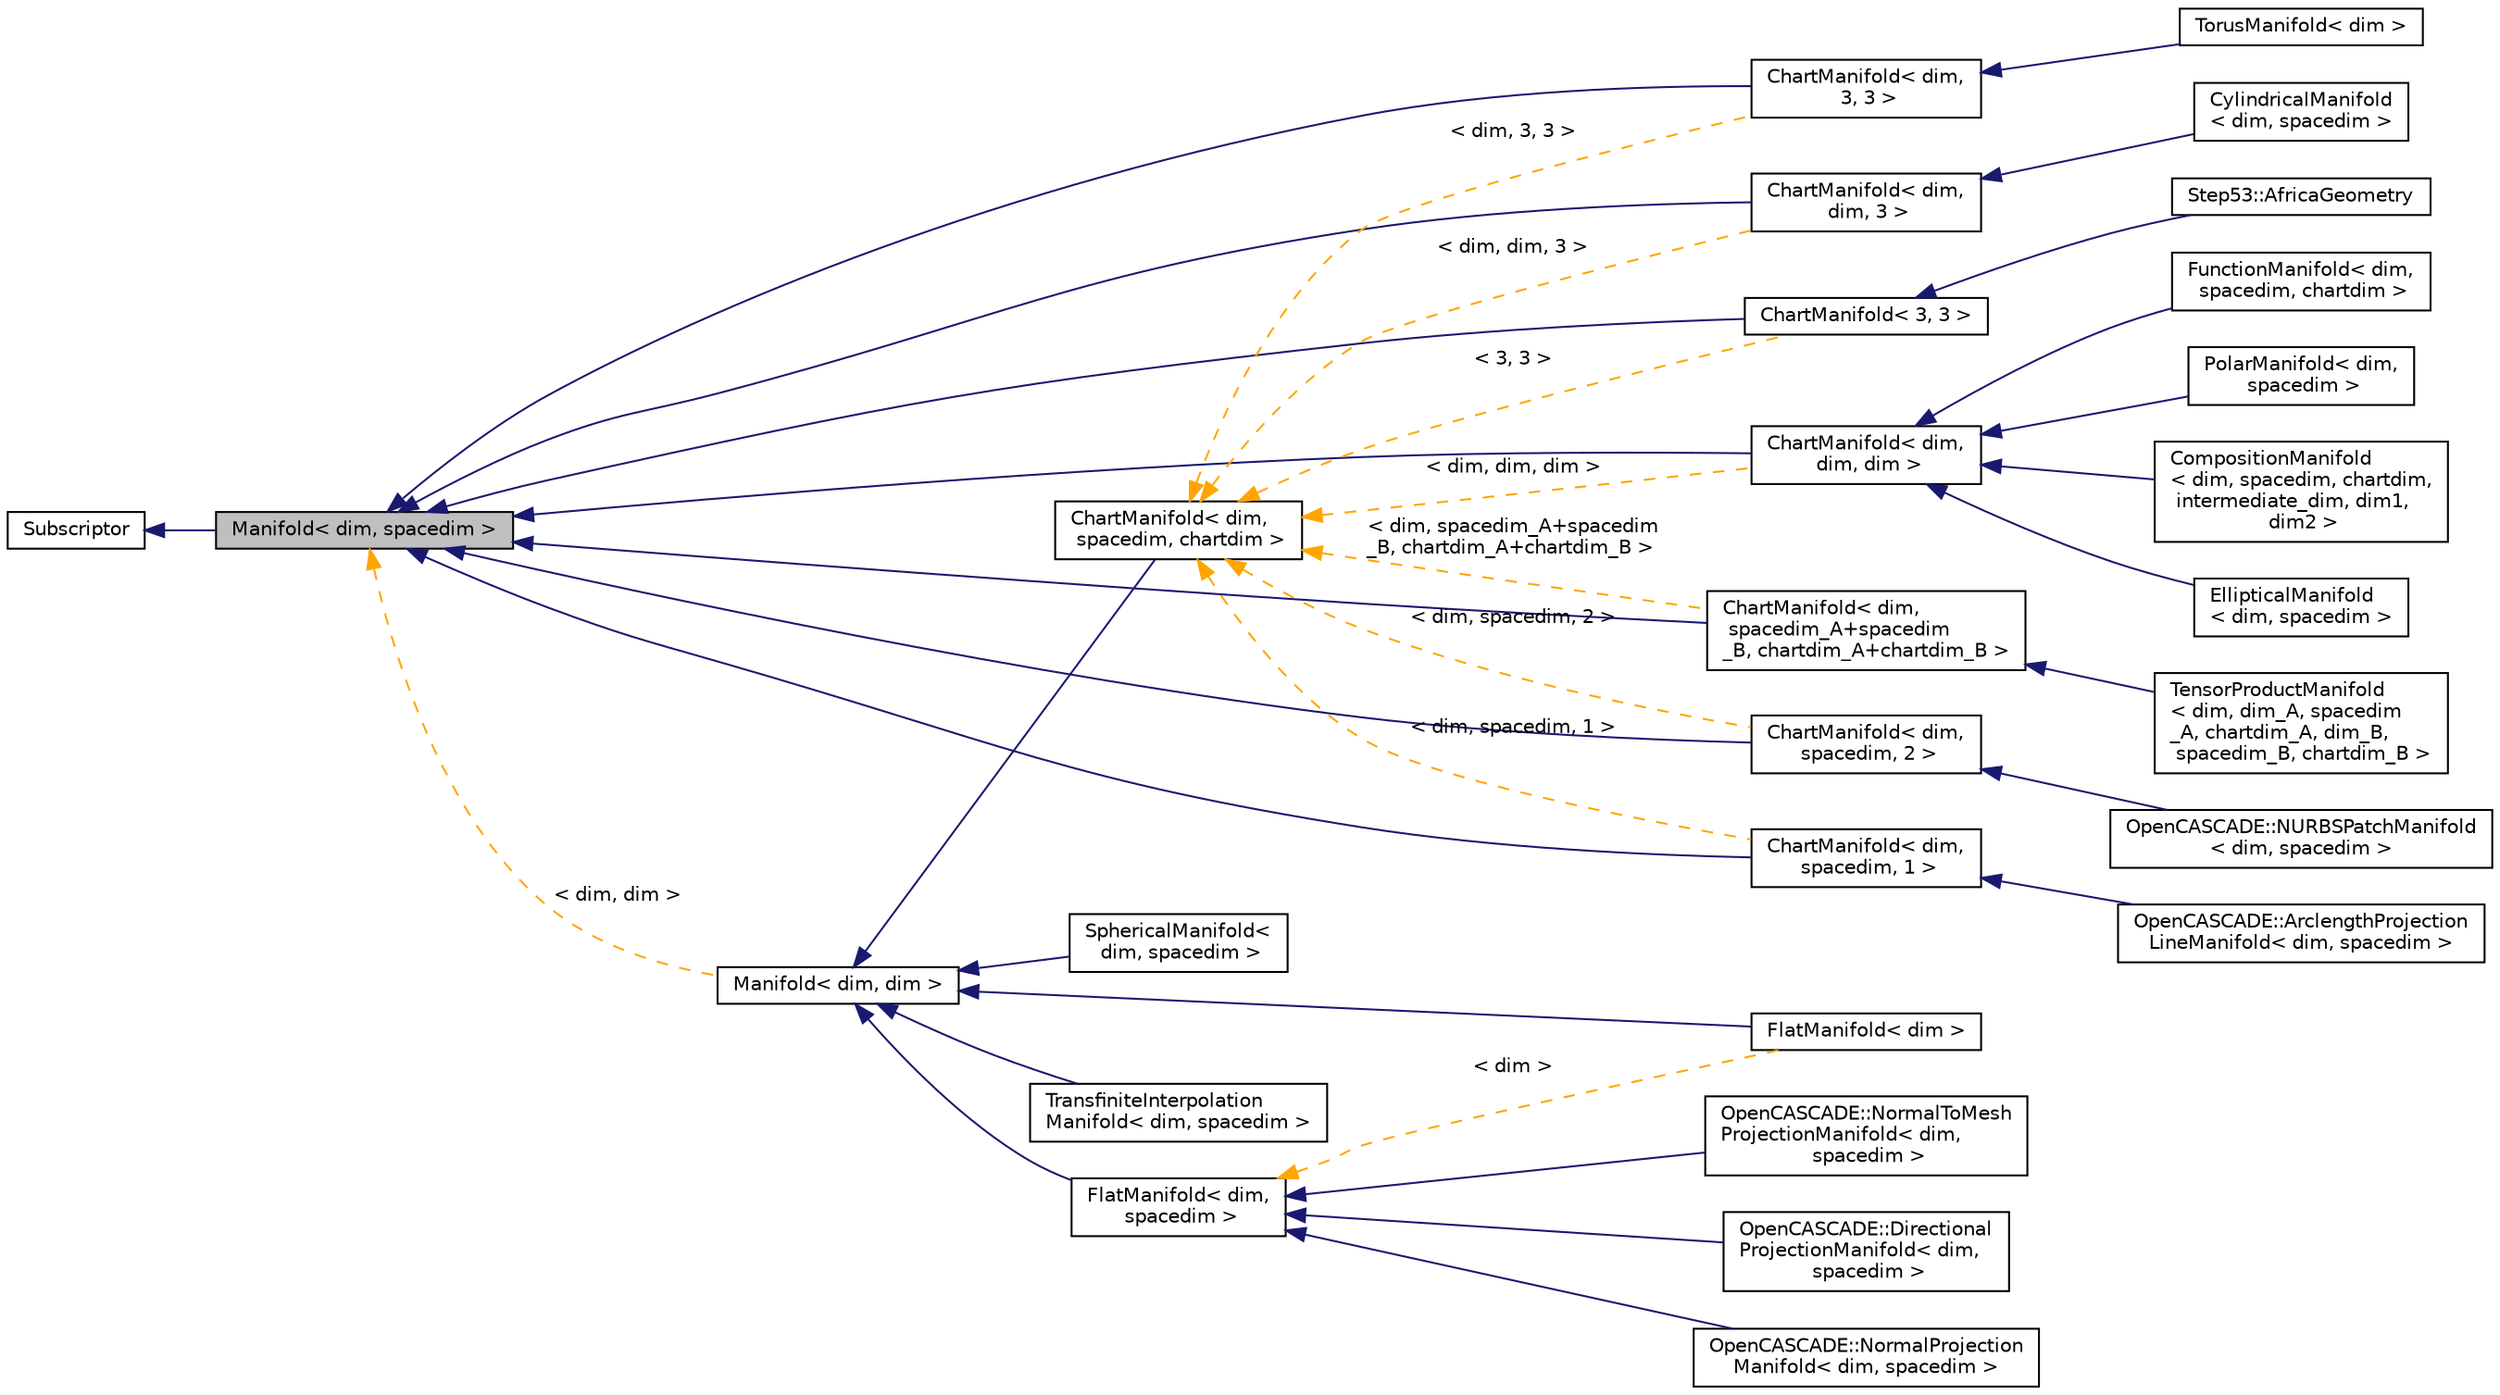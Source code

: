 digraph "Manifold&lt; dim, spacedim &gt;"
{
 // LATEX_PDF_SIZE
  edge [fontname="Helvetica",fontsize="10",labelfontname="Helvetica",labelfontsize="10"];
  node [fontname="Helvetica",fontsize="10",shape=record];
  rankdir="LR";
  Node1 [label="Manifold\< dim, spacedim \>",height=0.2,width=0.4,color="black", fillcolor="grey75", style="filled", fontcolor="black",tooltip=" "];
  Node2 -> Node1 [dir="back",color="midnightblue",fontsize="10",style="solid",fontname="Helvetica"];
  Node2 [label="Subscriptor",height=0.2,width=0.4,color="black", fillcolor="white", style="filled",URL="$classSubscriptor.html",tooltip=" "];
  Node1 -> Node3 [dir="back",color="midnightblue",fontsize="10",style="solid",fontname="Helvetica"];
  Node3 [label="ChartManifold\< 3, 3 \>",height=0.2,width=0.4,color="black", fillcolor="white", style="filled",URL="$classChartManifold.html",tooltip=" "];
  Node3 -> Node4 [dir="back",color="midnightblue",fontsize="10",style="solid",fontname="Helvetica"];
  Node4 [label="Step53::AfricaGeometry",height=0.2,width=0.4,color="black", fillcolor="white", style="filled",URL="$classStep53_1_1AfricaGeometry.html",tooltip=" "];
  Node1 -> Node5 [dir="back",color="midnightblue",fontsize="10",style="solid",fontname="Helvetica"];
  Node5 [label="ChartManifold\< dim,\l 3, 3 \>",height=0.2,width=0.4,color="black", fillcolor="white", style="filled",URL="$classChartManifold.html",tooltip=" "];
  Node5 -> Node6 [dir="back",color="midnightblue",fontsize="10",style="solid",fontname="Helvetica"];
  Node6 [label="TorusManifold\< dim \>",height=0.2,width=0.4,color="black", fillcolor="white", style="filled",URL="$classTorusManifold.html",tooltip=" "];
  Node1 -> Node7 [dir="back",color="midnightblue",fontsize="10",style="solid",fontname="Helvetica"];
  Node7 [label="ChartManifold\< dim,\l dim, 3 \>",height=0.2,width=0.4,color="black", fillcolor="white", style="filled",URL="$classChartManifold.html",tooltip=" "];
  Node7 -> Node8 [dir="back",color="midnightblue",fontsize="10",style="solid",fontname="Helvetica"];
  Node8 [label="CylindricalManifold\l\< dim, spacedim \>",height=0.2,width=0.4,color="black", fillcolor="white", style="filled",URL="$classCylindricalManifold.html",tooltip=" "];
  Node1 -> Node9 [dir="back",color="midnightblue",fontsize="10",style="solid",fontname="Helvetica"];
  Node9 [label="ChartManifold\< dim,\l dim, dim \>",height=0.2,width=0.4,color="black", fillcolor="white", style="filled",URL="$classChartManifold.html",tooltip=" "];
  Node9 -> Node10 [dir="back",color="midnightblue",fontsize="10",style="solid",fontname="Helvetica"];
  Node10 [label="CompositionManifold\l\< dim, spacedim, chartdim,\l intermediate_dim, dim1,\l dim2 \>",height=0.2,width=0.4,color="black", fillcolor="white", style="filled",URL="$classCompositionManifold.html",tooltip=" "];
  Node9 -> Node11 [dir="back",color="midnightblue",fontsize="10",style="solid",fontname="Helvetica"];
  Node11 [label="EllipticalManifold\l\< dim, spacedim \>",height=0.2,width=0.4,color="black", fillcolor="white", style="filled",URL="$classEllipticalManifold.html",tooltip=" "];
  Node9 -> Node12 [dir="back",color="midnightblue",fontsize="10",style="solid",fontname="Helvetica"];
  Node12 [label="FunctionManifold\< dim,\l spacedim, chartdim \>",height=0.2,width=0.4,color="black", fillcolor="white", style="filled",URL="$classFunctionManifold.html",tooltip=" "];
  Node9 -> Node13 [dir="back",color="midnightblue",fontsize="10",style="solid",fontname="Helvetica"];
  Node13 [label="PolarManifold\< dim,\l spacedim \>",height=0.2,width=0.4,color="black", fillcolor="white", style="filled",URL="$classPolarManifold.html",tooltip=" "];
  Node1 -> Node14 [dir="back",color="midnightblue",fontsize="10",style="solid",fontname="Helvetica"];
  Node14 [label="ChartManifold\< dim,\l spacedim, 1 \>",height=0.2,width=0.4,color="black", fillcolor="white", style="filled",URL="$classChartManifold.html",tooltip=" "];
  Node14 -> Node15 [dir="back",color="midnightblue",fontsize="10",style="solid",fontname="Helvetica"];
  Node15 [label="OpenCASCADE::ArclengthProjection\lLineManifold\< dim, spacedim \>",height=0.2,width=0.4,color="black", fillcolor="white", style="filled",URL="$classOpenCASCADE_1_1ArclengthProjectionLineManifold.html",tooltip=" "];
  Node1 -> Node16 [dir="back",color="midnightblue",fontsize="10",style="solid",fontname="Helvetica"];
  Node16 [label="ChartManifold\< dim,\l spacedim, 2 \>",height=0.2,width=0.4,color="black", fillcolor="white", style="filled",URL="$classChartManifold.html",tooltip=" "];
  Node16 -> Node17 [dir="back",color="midnightblue",fontsize="10",style="solid",fontname="Helvetica"];
  Node17 [label="OpenCASCADE::NURBSPatchManifold\l\< dim, spacedim \>",height=0.2,width=0.4,color="black", fillcolor="white", style="filled",URL="$classOpenCASCADE_1_1NURBSPatchManifold.html",tooltip=" "];
  Node1 -> Node18 [dir="back",color="midnightblue",fontsize="10",style="solid",fontname="Helvetica"];
  Node18 [label="ChartManifold\< dim,\l spacedim_A+spacedim\l_B, chartdim_A+chartdim_B \>",height=0.2,width=0.4,color="black", fillcolor="white", style="filled",URL="$classChartManifold.html",tooltip=" "];
  Node18 -> Node19 [dir="back",color="midnightblue",fontsize="10",style="solid",fontname="Helvetica"];
  Node19 [label="TensorProductManifold\l\< dim, dim_A, spacedim\l_A, chartdim_A, dim_B,\l spacedim_B, chartdim_B \>",height=0.2,width=0.4,color="black", fillcolor="white", style="filled",URL="$classTensorProductManifold.html",tooltip="Tensor product manifold of two ChartManifolds. This manifold will combine the ChartManifolds A and B ..."];
  Node1 -> Node20 [dir="back",color="orange",fontsize="10",style="dashed",label=" \< dim, dim \>" ,fontname="Helvetica"];
  Node20 [label="Manifold\< dim, dim \>",height=0.2,width=0.4,color="black", fillcolor="white", style="filled",URL="$classManifold.html",tooltip=" "];
  Node20 -> Node21 [dir="back",color="midnightblue",fontsize="10",style="solid",fontname="Helvetica"];
  Node21 [label="ChartManifold\< dim,\l spacedim, chartdim \>",height=0.2,width=0.4,color="black", fillcolor="white", style="filled",URL="$classChartManifold.html",tooltip=" "];
  Node21 -> Node16 [dir="back",color="orange",fontsize="10",style="dashed",label=" \< dim, spacedim, 2 \>" ,fontname="Helvetica"];
  Node21 -> Node14 [dir="back",color="orange",fontsize="10",style="dashed",label=" \< dim, spacedim, 1 \>" ,fontname="Helvetica"];
  Node21 -> Node7 [dir="back",color="orange",fontsize="10",style="dashed",label=" \< dim, dim, 3 \>" ,fontname="Helvetica"];
  Node21 -> Node9 [dir="back",color="orange",fontsize="10",style="dashed",label=" \< dim, dim, dim \>" ,fontname="Helvetica"];
  Node21 -> Node5 [dir="back",color="orange",fontsize="10",style="dashed",label=" \< dim, 3, 3 \>" ,fontname="Helvetica"];
  Node21 -> Node18 [dir="back",color="orange",fontsize="10",style="dashed",label=" \< dim, spacedim_A+spacedim\l_B, chartdim_A+chartdim_B \>" ,fontname="Helvetica"];
  Node21 -> Node3 [dir="back",color="orange",fontsize="10",style="dashed",label=" \< 3, 3 \>" ,fontname="Helvetica"];
  Node20 -> Node22 [dir="back",color="midnightblue",fontsize="10",style="solid",fontname="Helvetica"];
  Node22 [label="FlatManifold\< dim,\l spacedim \>",height=0.2,width=0.4,color="black", fillcolor="white", style="filled",URL="$classFlatManifold.html",tooltip=" "];
  Node22 -> Node23 [dir="back",color="midnightblue",fontsize="10",style="solid",fontname="Helvetica"];
  Node23 [label="OpenCASCADE::Directional\lProjectionManifold\< dim,\l spacedim \>",height=0.2,width=0.4,color="black", fillcolor="white", style="filled",URL="$classOpenCASCADE_1_1DirectionalProjectionManifold.html",tooltip=" "];
  Node22 -> Node24 [dir="back",color="midnightblue",fontsize="10",style="solid",fontname="Helvetica"];
  Node24 [label="OpenCASCADE::NormalProjection\lManifold\< dim, spacedim \>",height=0.2,width=0.4,color="black", fillcolor="white", style="filled",URL="$classOpenCASCADE_1_1NormalProjectionManifold.html",tooltip=" "];
  Node22 -> Node25 [dir="back",color="midnightblue",fontsize="10",style="solid",fontname="Helvetica"];
  Node25 [label="OpenCASCADE::NormalToMesh\lProjectionManifold\< dim,\l spacedim \>",height=0.2,width=0.4,color="black", fillcolor="white", style="filled",URL="$classOpenCASCADE_1_1NormalToMeshProjectionManifold.html",tooltip=" "];
  Node22 -> Node26 [dir="back",color="orange",fontsize="10",style="dashed",label=" \< dim \>" ,fontname="Helvetica"];
  Node26 [label="FlatManifold\< dim \>",height=0.2,width=0.4,color="black", fillcolor="white", style="filled",URL="$classFlatManifold.html",tooltip=" "];
  Node20 -> Node26 [dir="back",color="midnightblue",fontsize="10",style="solid",fontname="Helvetica"];
  Node20 -> Node27 [dir="back",color="midnightblue",fontsize="10",style="solid",fontname="Helvetica"];
  Node27 [label="SphericalManifold\<\l dim, spacedim \>",height=0.2,width=0.4,color="black", fillcolor="white", style="filled",URL="$classSphericalManifold.html",tooltip=" "];
  Node20 -> Node28 [dir="back",color="midnightblue",fontsize="10",style="solid",fontname="Helvetica"];
  Node28 [label="TransfiniteInterpolation\lManifold\< dim, spacedim \>",height=0.2,width=0.4,color="black", fillcolor="white", style="filled",URL="$classTransfiniteInterpolationManifold.html",tooltip=" "];
}
